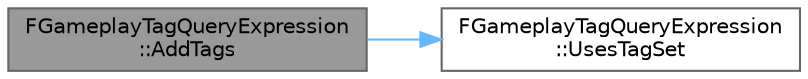 digraph "FGameplayTagQueryExpression::AddTags"
{
 // INTERACTIVE_SVG=YES
 // LATEX_PDF_SIZE
  bgcolor="transparent";
  edge [fontname=Helvetica,fontsize=10,labelfontname=Helvetica,labelfontsize=10];
  node [fontname=Helvetica,fontsize=10,shape=box,height=0.2,width=0.4];
  rankdir="LR";
  Node1 [id="Node000001",label="FGameplayTagQueryExpression\l::AddTags",height=0.2,width=0.4,color="gray40", fillcolor="grey60", style="filled", fontcolor="black",tooltip=" "];
  Node1 -> Node2 [id="edge1_Node000001_Node000002",color="steelblue1",style="solid",tooltip=" "];
  Node2 [id="Node000002",label="FGameplayTagQueryExpression\l::UsesTagSet",height=0.2,width=0.4,color="grey40", fillcolor="white", style="filled",URL="$d0/de9/structFGameplayTagQueryExpression.html#afac3f50785647d09664aedce8dc2c5b4",tooltip="Returns true if this expression uses the tag data."];
}
